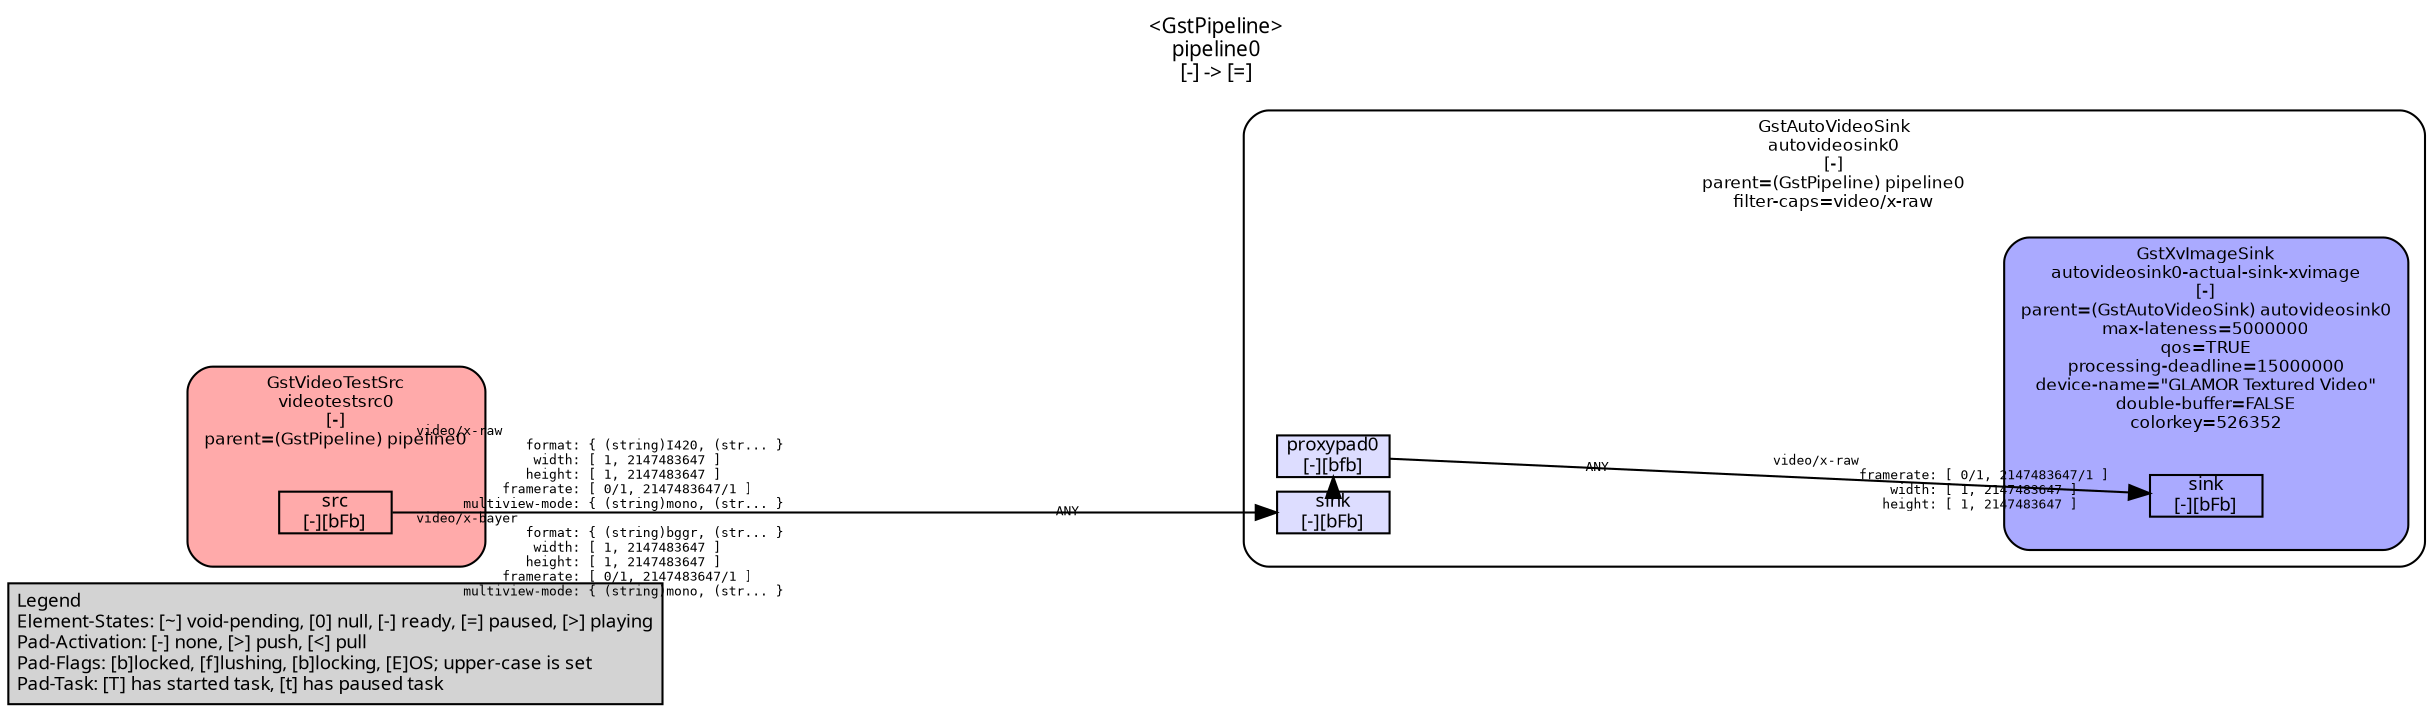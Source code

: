 digraph pipeline {
  rankdir=LR;
  fontname="sans";
  fontsize="10";
  labelloc=t;
  nodesep=.1;
  ranksep=.2;
  label="<GstPipeline>\npipeline0\n[-] -> [=]";
  node [style="filled,rounded", shape=box, fontsize="9", fontname="sans", margin="0.0,0.0"];
  edge [labelfontsize="6", fontsize="9", fontname="monospace"];
  
  legend [
    pos="0,0!",
    margin="0.05,0.05",
    style="filled",
    label="Legend\lElement-States: [~] void-pending, [0] null, [-] ready, [=] paused, [>] playing\lPad-Activation: [-] none, [>] push, [<] pull\lPad-Flags: [b]locked, [f]lushing, [b]locking, [E]OS; upper-case is set\lPad-Task: [T] has started task, [t] has paused task\l",
  ];
  subgraph cluster_autovideosink0_0x55d56a86c020 {
    fontname="Bitstream Vera Sans";
    fontsize="8";
    style="filled,rounded";
    color=black;
    label="GstAutoVideoSink\nautovideosink0\n[-]\nparent=(GstPipeline) pipeline0\nfilter-caps=video/x-raw";
    subgraph cluster_autovideosink0_0x55d56a86c020_sink {
      label="";
      style="invis";
      _proxypad0_0x55d56a870070 [color=black, fillcolor="#ddddff", label="proxypad0\n[-][bfb]", height="0.2", style="filled,solid"];
    autovideosink0_0x55d56a86c020_sink_0x55d56a86e1b0 -> _proxypad0_0x55d56a870070 [style=dashed, minlen=0]
      autovideosink0_0x55d56a86c020_sink_0x55d56a86e1b0 [color=black, fillcolor="#ddddff", label="sink\n[-][bFb]", height="0.2", style="filled,solid"];
    }

    fillcolor="#ffffff";
    subgraph cluster_autovideosink0_actual_sink_xvimage_0x55d56a87db00 {
      fontname="Bitstream Vera Sans";
      fontsize="8";
      style="filled,rounded";
      color=black;
      label="GstXvImageSink\nautovideosink0-actual-sink-xvimage\n[-]\nparent=(GstAutoVideoSink) autovideosink0\nmax-lateness=5000000\nqos=TRUE\nprocessing-deadline=15000000\ndevice-name=\"GLAMOR Textured Video\"\ndouble-buffer=FALSE\ncolorkey=526352";
      subgraph cluster_autovideosink0_actual_sink_xvimage_0x55d56a87db00_sink {
        label="";
        style="invis";
        autovideosink0_actual_sink_xvimage_0x55d56a87db00_sink_0x55d56a86a660 [color=black, fillcolor="#aaaaff", label="sink\n[-][bFb]", height="0.2", style="filled,solid"];
      }

      fillcolor="#aaaaff";
    }

    _proxypad0_0x55d56a870070 -> autovideosink0_actual_sink_xvimage_0x55d56a87db00_sink_0x55d56a86a660 [labeldistance="10", labelangle="0", label="                                                  ", taillabel="ANY", headlabel="video/x-raw\l           framerate: [ 0/1, 2147483647/1 ]\l               width: [ 1, 2147483647 ]\l              height: [ 1, 2147483647 ]\l"]
  }

  subgraph cluster_videotestsrc0_0x55d56a865920 {
    fontname="Bitstream Vera Sans";
    fontsize="8";
    style="filled,rounded";
    color=black;
    label="GstVideoTestSrc\nvideotestsrc0\n[-]\nparent=(GstPipeline) pipeline0";
    subgraph cluster_videotestsrc0_0x55d56a865920_src {
      label="";
      style="invis";
      videotestsrc0_0x55d56a865920_src_0x55d56a86a1c0 [color=black, fillcolor="#ffaaaa", label="src\n[-][bFb]", height="0.2", style="filled,solid"];
    }

    fillcolor="#ffaaaa";
  }

  videotestsrc0_0x55d56a865920_src_0x55d56a86a1c0 -> autovideosink0_0x55d56a86c020_sink_0x55d56a86e1b0 [labeldistance="10", labelangle="0", label="                                                  ", taillabel="video/x-raw\l              format: { (string)I420, (str... }\l               width: [ 1, 2147483647 ]\l              height: [ 1, 2147483647 ]\l           framerate: [ 0/1, 2147483647/1 ]\l      multiview-mode: { (string)mono, (str... }\lvideo/x-bayer\l              format: { (string)bggr, (str... }\l               width: [ 1, 2147483647 ]\l              height: [ 1, 2147483647 ]\l           framerate: [ 0/1, 2147483647/1 ]\l      multiview-mode: { (string)mono, (str... }\l", headlabel="ANY"]
}
